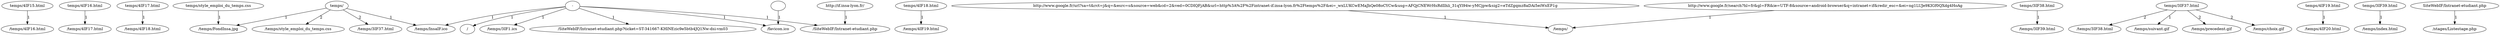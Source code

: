 digraph {
node36 [label="temps/4IF15.html"];
node35 [label="/temps/4IF17.html"];
node32 [label="temps/4IF17.html"];
node31 [label="temps/style_emploi_du_temps.css"];
node29 [label="temps/4IF18.html"];
node34 [label="temps/4IF16.html"];
node26 [label="/"];
node24 [label="http://www.google.fr/url?sa=t&rct=j&q=&esrc=s&source=web&cd=2&ved=0CDIQFjAB&url=http%3A%2F%2Fintranet-if.insa-lyon.fr%2Ftemps%2F&ei=_wxLUKCwEMaJhQe08oCYCw&usg=AFQjCNEWrHsRdIlhli_31qYl94w-yMCjpw&sig2=eTdZgqmz8aDAi5eiWxEP1g"];
node23 [label="/temps/style_emploi_du_temps.css"];
node37 [label="/temps/4IF16.html"];
node21 [label="/temps/FondInsa.jpg"];
node28 [label="/temps/3IF1.ics"];
node19 [label="temps/"];
node18 [label="/temps/3IF39.html"];
node16 [label="/temps/3IF38.html"];
node22 [label="/temps/3IF37.html"];
node15 [label="/temps/suivant.gif"];
node14 [label="/temps/precedent.gif"];
node20 [label="/temps/InsaIF.ico"];
node17 [label="temps/3IF38.html"];
node33 [label="/temps/4IF18.html"];
node12 [label="temps/3IF37.html"];
node25 [label="-"];
node10 [label="temps/4IF19.html"];
node8 [label="http://if.insa-lyon.fr/"];
node1 [label="/temps/index.html"];
node3 [label="/favicon.ico"];
node2 [label=""];
node6 [label="SiteWebIF/Intranet-etudiant.php"];
node4 [label="http://www.google.fr/search?hl=fr&gl=FR&ie=UTF-8&source=android-browser&q=intranet+if&redir_esc=&ei=ng1LUJe9KIGf0QXdg4HoAg"];
node9 [label="/SiteWebIF/Intranet-etudiant.php"];
node7 [label="/stages/Listestage.php"];
node27 [label="/SiteWebIF/Intranet-etudiant.php?ticket=ST-341667-KHlNEzic9e5btb4JQ1Nw-dsi-vm03"];
node13 [label="/temps/choix.gif"];
node11 [label="/temps/4IF20.html"];
node5 [label="/temps/"];
node30 [label="/temps/4IF19.html"];
node0 [label="temps/3IF39.html"];
node0 -> node1 [label="1"];
node2 -> node3 [label="1"];
node4 -> node5 [label="1"];
node6 -> node7 [label="1"];
node8 -> node9 [label="1"];
node10 -> node11 [label="1"];
node12 -> node13 [label="2"];
node12 -> node14 [label="2"];
node12 -> node15 [label="1"];
node12 -> node16 [label="2"];
node17 -> node18 [label="1"];
node19 -> node20 [label="1"];
node19 -> node21 [label="1"];
node19 -> node22 [label="2"];
node19 -> node23 [label="2"];
node24 -> node5 [label="1"];
node25 -> node26 [label="1"];
node25 -> node9 [label="1"];
node25 -> node27 [label="1"];
node25 -> node3 [label="1"];
node25 -> node28 [label="1"];
node25 -> node20 [label="1"];
node29 -> node30 [label="1"];
node31 -> node21 [label="1"];
node32 -> node33 [label="1"];
node34 -> node35 [label="1"];
node36 -> node37 [label="1"];
}